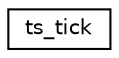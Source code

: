 digraph "Graphical Class Hierarchy"
{
  edge [fontname="Helvetica",fontsize="10",labelfontname="Helvetica",labelfontsize="10"];
  node [fontname="Helvetica",fontsize="10",shape=record];
  rankdir="LR";
  Node1 [label="ts_tick",height=0.2,width=0.4,color="black", fillcolor="white", style="filled",URL="$structts__tick.html",tooltip="Ticks to enable calibration and usecase modules. "];
}
